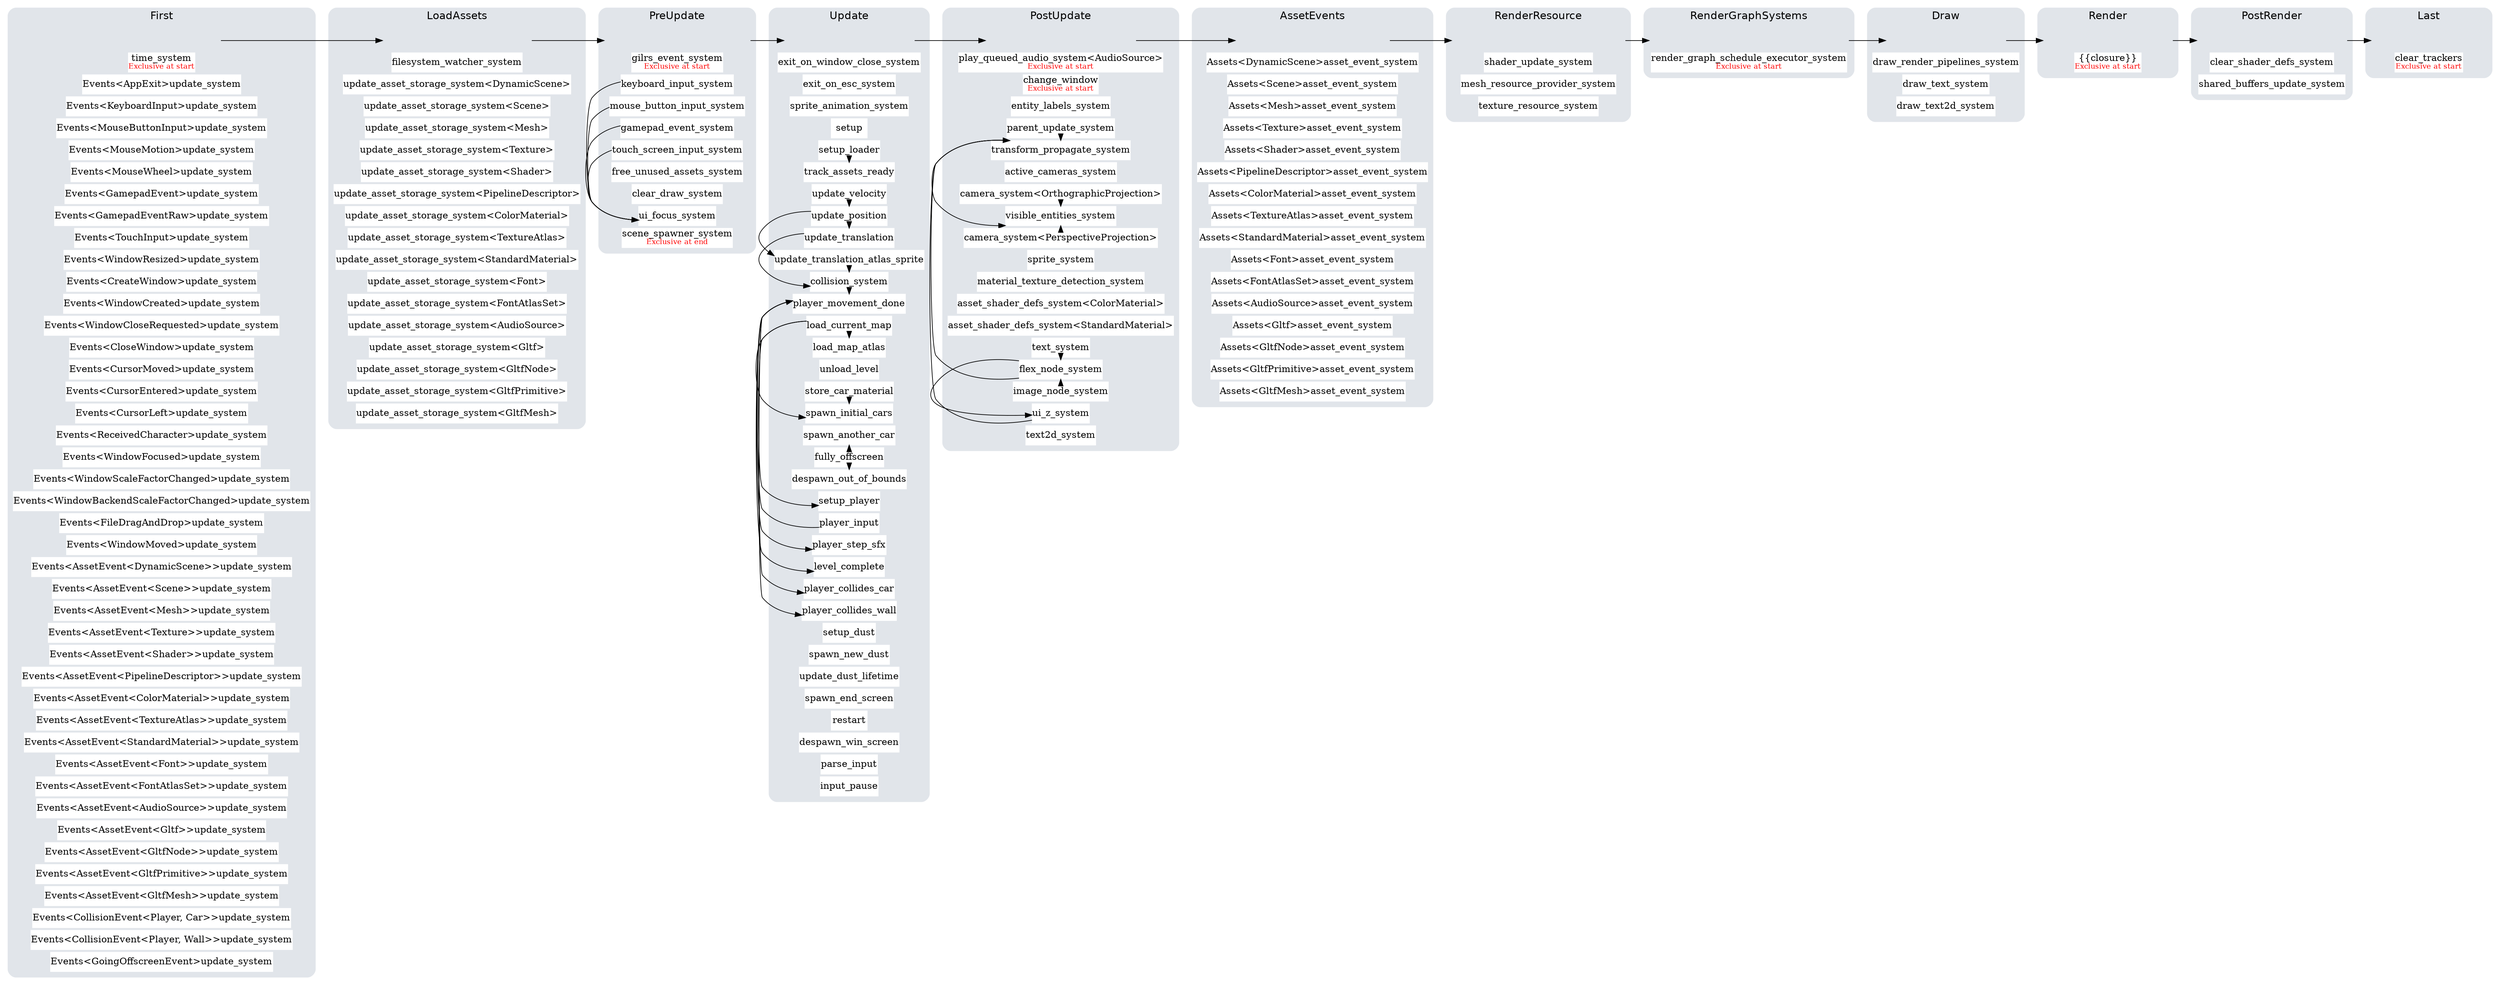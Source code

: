 digraph schedule {
        "fontsize"="16";
        "fontname"="Helvetica";
        "rankdir"="LR";
        "nodesep"="0.05";
        "bgcolor"="white";
        node ["shape"="box", "margin"="0", "height"="0.4"];
        edge ["color"="black"];
        subgraph cluster_First {
                "style"="rounded";
                "color"="#e1e5ea";
                "bgcolor"="#e1e5ea";
                "rankdir"="TD";
                "label"="First";
                node ["style"="filled", "color"="white", "bgcolor"="white"];
                MARKER_schedule_First ["style"="invis"]
                "schedule_&bevy_core::time::time::time_system_0" ["label"=<time_system<BR /><FONT COLOR="red" POINT-SIZE="11">Exclusive at start</FONT>>]
                "schedule_&bevy_app::event::Events<bevy_app::app::AppExit>::update_system_0" ["label"="Events<AppExit>update_system"]
                "schedule_&bevy_app::event::Events<bevy_input::keyboard::KeyboardInput>::update_system_1" ["label"="Events<KeyboardInput>update_system"]
                "schedule_&bevy_app::event::Events<bevy_input::mouse::MouseButtonInput>::update_system_2" ["label"="Events<MouseButtonInput>update_system"]
                "schedule_&bevy_app::event::Events<bevy_input::mouse::MouseMotion>::update_system_3" ["label"="Events<MouseMotion>update_system"]
                "schedule_&bevy_app::event::Events<bevy_input::mouse::MouseWheel>::update_system_4" ["label"="Events<MouseWheel>update_system"]
                "schedule_&bevy_app::event::Events<bevy_input::gamepad::GamepadEvent>::update_system_5" ["label"="Events<GamepadEvent>update_system"]
                "schedule_&bevy_app::event::Events<bevy_input::gamepad::GamepadEventRaw>::update_system_6" ["label"="Events<GamepadEventRaw>update_system"]
                "schedule_&bevy_app::event::Events<bevy_input::touch::TouchInput>::update_system_7" ["label"="Events<TouchInput>update_system"]
                "schedule_&bevy_app::event::Events<bevy_window::event::WindowResized>::update_system_8" ["label"="Events<WindowResized>update_system"]
                "schedule_&bevy_app::event::Events<bevy_window::event::CreateWindow>::update_system_9" ["label"="Events<CreateWindow>update_system"]
                "schedule_&bevy_app::event::Events<bevy_window::event::WindowCreated>::update_system_10" ["label"="Events<WindowCreated>update_system"]
                "schedule_&bevy_app::event::Events<bevy_window::event::WindowCloseRequested>::update_system_11" ["label"="Events<WindowCloseRequested>update_system"]
                "schedule_&bevy_app::event::Events<bevy_window::event::CloseWindow>::update_system_12" ["label"="Events<CloseWindow>update_system"]
                "schedule_&bevy_app::event::Events<bevy_window::event::CursorMoved>::update_system_13" ["label"="Events<CursorMoved>update_system"]
                "schedule_&bevy_app::event::Events<bevy_window::event::CursorEntered>::update_system_14" ["label"="Events<CursorEntered>update_system"]
                "schedule_&bevy_app::event::Events<bevy_window::event::CursorLeft>::update_system_15" ["label"="Events<CursorLeft>update_system"]
                "schedule_&bevy_app::event::Events<bevy_window::event::ReceivedCharacter>::update_system_16" ["label"="Events<ReceivedCharacter>update_system"]
                "schedule_&bevy_app::event::Events<bevy_window::event::WindowFocused>::update_system_17" ["label"="Events<WindowFocused>update_system"]
                "schedule_&bevy_app::event::Events<bevy_window::event::WindowScaleFactorChanged>::update_system_18" ["label"="Events<WindowScaleFactorChanged>update_system"]
                "schedule_&bevy_app::event::Events<bevy_window::event::WindowBackendScaleFactorChanged>::update_system_19" ["label"="Events<WindowBackendScaleFactorChanged>update_system"]
                "schedule_&bevy_app::event::Events<bevy_window::event::FileDragAndDrop>::update_system_20" ["label"="Events<FileDragAndDrop>update_system"]
                "schedule_&bevy_app::event::Events<bevy_window::event::WindowMoved>::update_system_21" ["label"="Events<WindowMoved>update_system"]
                "schedule_&bevy_app::event::Events<bevy_asset::assets::AssetEvent<bevy_scene::dynamic_scene::DynamicScene>>::update_system_22" ["label"="Events<AssetEvent<DynamicScene>>update_system"]
                "schedule_&bevy_app::event::Events<bevy_asset::assets::AssetEvent<bevy_scene::scene::Scene>>::update_system_23" ["label"="Events<AssetEvent<Scene>>update_system"]
                "schedule_&bevy_app::event::Events<bevy_asset::assets::AssetEvent<bevy_render::mesh::mesh::Mesh>>::update_system_24" ["label"="Events<AssetEvent<Mesh>>update_system"]
                "schedule_&bevy_app::event::Events<bevy_asset::assets::AssetEvent<bevy_render::texture::texture::Texture>>::update_system_25" ["label"="Events<AssetEvent<Texture>>update_system"]
                "schedule_&bevy_app::event::Events<bevy_asset::assets::AssetEvent<bevy_render::shader::shader::Shader>>::update_system_26" ["label"="Events<AssetEvent<Shader>>update_system"]
                "schedule_&bevy_app::event::Events<bevy_asset::assets::AssetEvent<bevy_render::pipeline::pipeline::PipelineDescriptor>>::update_system_27" ["label"="Events<AssetEvent<PipelineDescriptor>>update_system"]
                "schedule_&bevy_app::event::Events<bevy_asset::assets::AssetEvent<bevy_sprite::color_material::ColorMaterial>>::update_system_28" ["label"="Events<AssetEvent<ColorMaterial>>update_system"]
                "schedule_&bevy_app::event::Events<bevy_asset::assets::AssetEvent<bevy_sprite::texture_atlas::TextureAtlas>>::update_system_29" ["label"="Events<AssetEvent<TextureAtlas>>update_system"]
                "schedule_&bevy_app::event::Events<bevy_asset::assets::AssetEvent<bevy_pbr::material::StandardMaterial>>::update_system_30" ["label"="Events<AssetEvent<StandardMaterial>>update_system"]
                "schedule_&bevy_app::event::Events<bevy_asset::assets::AssetEvent<bevy_text::font::Font>>::update_system_31" ["label"="Events<AssetEvent<Font>>update_system"]
                "schedule_&bevy_app::event::Events<bevy_asset::assets::AssetEvent<bevy_text::font_atlas_set::FontAtlasSet>>::update_system_32" ["label"="Events<AssetEvent<FontAtlasSet>>update_system"]
                "schedule_&bevy_app::event::Events<bevy_asset::assets::AssetEvent<bevy_audio::audio_source::AudioSource>>::update_system_33" ["label"="Events<AssetEvent<AudioSource>>update_system"]
                "schedule_&bevy_app::event::Events<bevy_asset::assets::AssetEvent<bevy_gltf::Gltf>>::update_system_34" ["label"="Events<AssetEvent<Gltf>>update_system"]
                "schedule_&bevy_app::event::Events<bevy_asset::assets::AssetEvent<bevy_gltf::GltfNode>>::update_system_35" ["label"="Events<AssetEvent<GltfNode>>update_system"]
                "schedule_&bevy_app::event::Events<bevy_asset::assets::AssetEvent<bevy_gltf::GltfPrimitive>>::update_system_36" ["label"="Events<AssetEvent<GltfPrimitive>>update_system"]
                "schedule_&bevy_app::event::Events<bevy_asset::assets::AssetEvent<bevy_gltf::GltfMesh>>::update_system_37" ["label"="Events<AssetEvent<GltfMesh>>update_system"]
                "schedule_&bevy_app::event::Events<bevy_test_game::collisions::CollisionEvent<bevy_test_game::player::Player, bevy_test_game::car::Car>>::update_system_38" ["label"="Events<CollisionEvent<Player, Car>>update_system"]
                "schedule_&bevy_app::event::Events<bevy_test_game::collisions::CollisionEvent<bevy_test_game::player::Player, bevy_test_game::map::Wall>>::update_system_39" ["label"="Events<CollisionEvent<Player, Wall>>update_system"]
                "schedule_&bevy_app::event::Events<bevy_test_game::car::GoingOffscreenEvent>::update_system_40" ["label"="Events<GoingOffscreenEvent>update_system"]
        }

        subgraph cluster_LoadAssets {
                "style"="rounded";
                "color"="#e1e5ea";
                "bgcolor"="#e1e5ea";
                "rankdir"="TD";
                "label"="LoadAssets";
                node ["style"="filled", "color"="white", "bgcolor"="white"];
                MARKER_schedule_LoadAssets ["style"="invis"]
                "schedule_&bevy_asset::io::file_asset_io::filesystem_watcher_system_0" ["label"="filesystem_watcher_system"]
                "schedule_&bevy_asset::loader::update_asset_storage_system<bevy_scene::dynamic_scene::DynamicScene>_1" ["label"="update_asset_storage_system<DynamicScene>"]
                "schedule_&bevy_asset::loader::update_asset_storage_system<bevy_scene::scene::Scene>_2" ["label"="update_asset_storage_system<Scene>"]
                "schedule_&bevy_asset::loader::update_asset_storage_system<bevy_render::mesh::mesh::Mesh>_3" ["label"="update_asset_storage_system<Mesh>"]
                "schedule_&bevy_asset::loader::update_asset_storage_system<bevy_render::texture::texture::Texture>_4" ["label"="update_asset_storage_system<Texture>"]
                "schedule_&bevy_asset::loader::update_asset_storage_system<bevy_render::shader::shader::Shader>_5" ["label"="update_asset_storage_system<Shader>"]
                "schedule_&bevy_asset::loader::update_asset_storage_system<bevy_render::pipeline::pipeline::PipelineDescriptor>_6" ["label"="update_asset_storage_system<PipelineDescriptor>"]
                "schedule_&bevy_asset::loader::update_asset_storage_system<bevy_sprite::color_material::ColorMaterial>_7" ["label"="update_asset_storage_system<ColorMaterial>"]
                "schedule_&bevy_asset::loader::update_asset_storage_system<bevy_sprite::texture_atlas::TextureAtlas>_8" ["label"="update_asset_storage_system<TextureAtlas>"]
                "schedule_&bevy_asset::loader::update_asset_storage_system<bevy_pbr::material::StandardMaterial>_9" ["label"="update_asset_storage_system<StandardMaterial>"]
                "schedule_&bevy_asset::loader::update_asset_storage_system<bevy_text::font::Font>_10" ["label"="update_asset_storage_system<Font>"]
                "schedule_&bevy_asset::loader::update_asset_storage_system<bevy_text::font_atlas_set::FontAtlasSet>_11" ["label"="update_asset_storage_system<FontAtlasSet>"]
                "schedule_&bevy_asset::loader::update_asset_storage_system<bevy_audio::audio_source::AudioSource>_12" ["label"="update_asset_storage_system<AudioSource>"]
                "schedule_&bevy_asset::loader::update_asset_storage_system<bevy_gltf::Gltf>_13" ["label"="update_asset_storage_system<Gltf>"]
                "schedule_&bevy_asset::loader::update_asset_storage_system<bevy_gltf::GltfNode>_14" ["label"="update_asset_storage_system<GltfNode>"]
                "schedule_&bevy_asset::loader::update_asset_storage_system<bevy_gltf::GltfPrimitive>_15" ["label"="update_asset_storage_system<GltfPrimitive>"]
                "schedule_&bevy_asset::loader::update_asset_storage_system<bevy_gltf::GltfMesh>_16" ["label"="update_asset_storage_system<GltfMesh>"]
        }

        subgraph cluster_PreUpdate {
                "style"="rounded";
                "color"="#e1e5ea";
                "bgcolor"="#e1e5ea";
                "rankdir"="TD";
                "label"="PreUpdate";
                node ["style"="filled", "color"="white", "bgcolor"="white"];
                MARKER_schedule_PreUpdate ["style"="invis"]
                "schedule_bevy_gilrs::gilrs_system::gilrs_event_system_0" ["label"=<gilrs_event_system<BR /><FONT COLOR="red" POINT-SIZE="11">Exclusive at start</FONT>>]
                "schedule_&bevy_input::keyboard::keyboard_input_system_0" ["label"="keyboard_input_system"]
                "schedule_&bevy_input::mouse::mouse_button_input_system_1" ["label"="mouse_button_input_system"]
                "schedule_&bevy_input::gamepad::gamepad_event_system_2" ["label"="gamepad_event_system"]
                "schedule_&bevy_input::touch::touch_screen_input_system_3" ["label"="touch_screen_input_system"]
                "schedule_&bevy_asset::asset_server::free_unused_assets_system_4" ["label"="free_unused_assets_system"]
                "schedule_&bevy_render::draw::clear_draw_system_5" ["label"="clear_draw_system"]
                "schedule_&bevy_ui::focus::ui_focus_system_6" ["label"="ui_focus_system"]
                "schedule_&bevy_input::keyboard::keyboard_input_system_0" -> "schedule_&bevy_ui::focus::ui_focus_system_6" ["constraint"="false"]
                "schedule_&bevy_input::mouse::mouse_button_input_system_1" -> "schedule_&bevy_ui::focus::ui_focus_system_6" ["constraint"="false"]
                "schedule_&bevy_input::gamepad::gamepad_event_system_2" -> "schedule_&bevy_ui::focus::ui_focus_system_6" ["constraint"="false"]
                "schedule_&bevy_input::touch::touch_screen_input_system_3" -> "schedule_&bevy_ui::focus::ui_focus_system_6" ["constraint"="false"]
                "schedule_bevy_scene::scene_spawner::scene_spawner_system_0" ["label"=<scene_spawner_system<BR /><FONT COLOR="red" POINT-SIZE="11">Exclusive at end</FONT>>]
        }

        subgraph cluster_Update {
                "style"="rounded";
                "color"="#e1e5ea";
                "bgcolor"="#e1e5ea";
                "rankdir"="TD";
                "label"="Update";
                node ["style"="filled", "color"="white", "bgcolor"="white"];
                MARKER_schedule_Update ["style"="invis"]
                "schedule_&bevy_window::system::exit_on_window_close_system_0" ["label"="exit_on_window_close_system"]
                "schedule_&bevy_input::system::exit_on_esc_system_1" ["label"="exit_on_esc_system"]
                "schedule_&bevy_test_game::animation::sprite_animation_system_2" ["label"="sprite_animation_system"]
                "schedule_&bevy_test_game::setup_3" ["label"="setup"]
                "schedule_&bevy_test_game::loader::setup_loader_4" ["label"="setup_loader"]
                "schedule_&bevy_test_game::loader::setup_loader_4" -> "schedule_&bevy_test_game::loader::track_assets_ready_5" ["constraint"="false"]
                "schedule_&bevy_test_game::loader::track_assets_ready_5" ["label"="track_assets_ready"]
                "schedule_&bevy_test_game::coordinates::update_velocity_6" ["label"="update_velocity"]
                "schedule_&bevy_test_game::coordinates::update_velocity_6" -> "schedule_&bevy_test_game::coordinates::update_position_7" ["constraint"="false"]
                "schedule_&bevy_test_game::coordinates::update_position_7" ["label"="update_position"]
                "schedule_&bevy_test_game::coordinates::update_translation_8" ["label"="update_translation"]
                "schedule_&bevy_test_game::coordinates::update_position_7" -> "schedule_&bevy_test_game::coordinates::update_translation_8" ["constraint"="false"]
                "schedule_&bevy_test_game::coordinates::update_translation_atlas_sprite_9" ["label"="update_translation_atlas_sprite"]
                "schedule_&bevy_test_game::coordinates::update_position_7" -> "schedule_&bevy_test_game::coordinates::update_translation_atlas_sprite_9" ["constraint"="false"]
                "schedule_&bevy_test_game::collisions::collision_system_10" ["label"="collision_system"]
                "schedule_&bevy_test_game::collisions::collision_system_10" -> "schedule_&bevy_test_game::player::player_movement_done_22" ["constraint"="false"]
                "schedule_&bevy_test_game::coordinates::update_translation_8" -> "schedule_&bevy_test_game::collisions::collision_system_10" ["constraint"="false"]
                "schedule_&bevy_test_game::coordinates::update_translation_atlas_sprite_9" -> "schedule_&bevy_test_game::collisions::collision_system_10" ["constraint"="false"]
                "schedule_&bevy_test_game::map::load_current_map_11" ["label"="load_current_map"]
                "schedule_&bevy_test_game::map::load_map_atlas_12" ["label"="load_map_atlas"]
                "schedule_&bevy_test_game::map::load_current_map_11" -> "schedule_&bevy_test_game::map::load_map_atlas_12" ["constraint"="false"]
                "schedule_&bevy_test_game::map::unload_level_13" ["label"="unload_level"]
                "schedule_&bevy_test_game::car::store_car_material_14" ["label"="store_car_material"]
                "schedule_&bevy_test_game::car::store_car_material_14" -> "schedule_&bevy_test_game::car::spawn_initial_cars_15" ["constraint"="false"]
                "schedule_&bevy_test_game::car::spawn_initial_cars_15" ["label"="spawn_initial_cars"]
                "schedule_&bevy_test_game::map::load_current_map_11" -> "schedule_&bevy_test_game::car::spawn_initial_cars_15" ["constraint"="false"]
                "schedule_&bevy_test_game::car::spawn_another_car_16" ["label"="spawn_another_car"]
                "schedule_&bevy_test_game::car::fully_offscreen_17" ["label"="fully_offscreen"]
                "schedule_&bevy_test_game::car::fully_offscreen_17" -> "schedule_&bevy_test_game::car::spawn_another_car_16" ["constraint"="false"]
                "schedule_&bevy_test_game::car::despawn_out_of_bounds_18" ["label"="despawn_out_of_bounds"]
                "schedule_&bevy_test_game::car::fully_offscreen_17" -> "schedule_&bevy_test_game::car::despawn_out_of_bounds_18" ["constraint"="false"]
                "schedule_&bevy_test_game::player::setup_player_19" ["label"="setup_player"]
                "schedule_&bevy_test_game::map::load_current_map_11" -> "schedule_&bevy_test_game::player::setup_player_19" ["constraint"="false"]
                "schedule_&bevy_test_game::player::player_input_20" ["label"="player_input"]
                "schedule_&bevy_test_game::player::player_input_20" -> "schedule_&bevy_test_game::player::player_movement_done_22" ["constraint"="false"]
                "schedule_&bevy_test_game::player::player_step_sfx_21" ["label"="player_step_sfx"]
                "schedule_&bevy_test_game::player::player_movement_done_22" -> "schedule_&bevy_test_game::player::player_step_sfx_21" ["constraint"="false"]
                "schedule_&bevy_test_game::player::player_movement_done_22" ["label"="player_movement_done"]
                "schedule_&bevy_test_game::player::level_complete_23" ["label"="level_complete"]
                "schedule_&bevy_test_game::player::player_movement_done_22" -> "schedule_&bevy_test_game::player::level_complete_23" ["constraint"="false"]
                "schedule_&bevy_test_game::player::player_collides_car_24" ["label"="player_collides_car"]
                "schedule_&bevy_test_game::player::player_movement_done_22" -> "schedule_&bevy_test_game::player::player_collides_car_24" ["constraint"="false"]
                "schedule_&bevy_test_game::player::player_collides_wall_25" ["label"="player_collides_wall"]
                "schedule_&bevy_test_game::player::player_movement_done_22" -> "schedule_&bevy_test_game::player::player_collides_wall_25" ["constraint"="false"]
                "schedule_&bevy_test_game::particles::setup_dust_26" ["label"="setup_dust"]
                "schedule_&bevy_test_game::particles::spawn_new_dust_27" ["label"="spawn_new_dust"]
                "schedule_&bevy_test_game::particles::update_dust_lifetime_28" ["label"="update_dust_lifetime"]
                "schedule_&bevy_test_game::win_screen::spawn_end_screen_29" ["label"="spawn_end_screen"]
                "schedule_&bevy_test_game::win_screen::restart_30" ["label"="restart"]
                "schedule_&bevy_test_game::win_screen::despawn_win_screen_31" ["label"="despawn_win_screen"]
                "schedule_&bevy_mod_debug_console::std_io_plugin::parse_input_32" ["label"="parse_input"]
                "schedule_&bevy_mod_debug_console::app::input_pause_33" ["label"="input_pause"]
        }

        subgraph cluster_PostUpdate {
                "style"="rounded";
                "color"="#e1e5ea";
                "bgcolor"="#e1e5ea";
                "rankdir"="TD";
                "label"="PostUpdate";
                node ["style"="filled", "color"="white", "bgcolor"="white"];
                MARKER_schedule_PostUpdate ["style"="invis"]
                "schedule_bevy_audio::audio_output::play_queued_audio_system<bevy_audio::audio_source::AudioSource>_0" ["label"=<play_queued_audio_system&lt;AudioSource&gt;<BR /><FONT COLOR="red" POINT-SIZE="11">Exclusive at start</FONT>>]
                "schedule_bevy_winit::change_window_1" ["label"=<change_window<BR /><FONT COLOR="red" POINT-SIZE="11">Exclusive at start</FONT>>]
                "schedule_&bevy_core::label::entity_labels_system_0" ["label"="entity_labels_system"]
                "schedule_&bevy_transform::hierarchy::hierarchy_maintenance_system::parent_update_system_1" ["label"="parent_update_system"]
                "schedule_&bevy_transform::transform_propagate_system::transform_propagate_system_2" ["label"="transform_propagate_system"]
                "schedule_&bevy_transform::hierarchy::hierarchy_maintenance_system::parent_update_system_1" -> "schedule_&bevy_transform::transform_propagate_system::transform_propagate_system_2" ["constraint"="false"]
                "schedule_&bevy_render::camera::active_cameras::active_cameras_system_3" ["label"="active_cameras_system"]
                "schedule_&bevy_render::camera::camera::camera_system<bevy_render::camera::projection::OrthographicProjection>_4" ["label"="camera_system<OrthographicProjection>"]
                "schedule_&bevy_render::camera::camera::camera_system<bevy_render::camera::projection::OrthographicProjection>_4" -> "schedule_&bevy_render::camera::visible_entities::visible_entities_system_6" ["constraint"="false"]
                "schedule_&bevy_render::camera::camera::camera_system<bevy_render::camera::projection::PerspectiveProjection>_5" ["label"="camera_system<PerspectiveProjection>"]
                "schedule_&bevy_render::camera::camera::camera_system<bevy_render::camera::projection::PerspectiveProjection>_5" -> "schedule_&bevy_render::camera::visible_entities::visible_entities_system_6" ["constraint"="false"]
                "schedule_&bevy_render::camera::visible_entities::visible_entities_system_6" ["label"="visible_entities_system"]
                "schedule_&bevy_transform::transform_propagate_system::transform_propagate_system_2" -> "schedule_&bevy_render::camera::visible_entities::visible_entities_system_6" ["constraint"="false"]
                "schedule_&bevy_sprite::sprite::sprite_system_7" ["label"="sprite_system"]
                "schedule_&bevy_sprite::color_material::material_texture_detection_system_8" ["label"="material_texture_detection_system"]                "schedule_&bevy_render::shader::shader_defs::asset_shader_defs_system<bevy_sprite::color_material::ColorMaterial>_9" ["label"="asset_shader_defs_system<ColorMaterial>"]
                "schedule_&bevy_render::shader::shader_defs::asset_shader_defs_system<bevy_pbr::material::StandardMaterial>_10" ["label"="asset_shader_defs_system<StandardMaterial>"]
                "schedule_&bevy_ui::widget::text::text_system_11" ["label"="text_system"]
                "schedule_&bevy_ui::widget::text::text_system_11" -> "schedule_&bevy_ui::flex::flex_node_system_13" ["constraint"="false"]                "schedule_&bevy_ui::widget::image::image_node_system_12" ["label"="image_node_system"]
                "schedule_&bevy_ui::widget::image::image_node_system_12" -> "schedule_&bevy_ui::flex::flex_node_system_13" ["constraint"="false"]
                "schedule_&bevy_ui::flex::flex_node_system_13" ["label"="flex_node_system"]
                "schedule_&bevy_ui::flex::flex_node_system_13" -> "schedule_&bevy_transform::transform_propagate_system::transform_propagate_system_2" ["constraint"="false"]
                "schedule_&bevy_ui::update::ui_z_system_14" ["label"="ui_z_system"]
                "schedule_&bevy_ui::update::ui_z_system_14" -> "schedule_&bevy_transform::transform_propagate_system::transform_propagate_system_2" ["constraint"="false"]
                "schedule_&bevy_ui::flex::flex_node_system_13" -> "schedule_&bevy_ui::update::ui_z_system_14" ["constraint"="false"]
                "schedule_&bevy_text::text2d::text2d_system_15" ["label"="text2d_system"]
        }

        subgraph cluster_AssetEvents {
                "style"="rounded";
                "color"="#e1e5ea";
                "bgcolor"="#e1e5ea";
                "rankdir"="TD";
                "label"="AssetEvents";
                node ["style"="filled", "color"="white", "bgcolor"="white"];
                MARKER_schedule_AssetEvents ["style"="invis"]
                "schedule_&bevy_asset::assets::Assets<bevy_scene::dynamic_scene::DynamicScene>::asset_event_system_0" ["label"="Assets<DynamicScene>asset_event_system"]
                "schedule_&bevy_asset::assets::Assets<bevy_scene::scene::Scene>::asset_event_system_1" ["label"="Assets<Scene>asset_event_system"]
                "schedule_&bevy_asset::assets::Assets<bevy_render::mesh::mesh::Mesh>::asset_event_system_2" ["label"="Assets<Mesh>asset_event_system"]
                "schedule_&bevy_asset::assets::Assets<bevy_render::texture::texture::Texture>::asset_event_system_3" ["label"="Assets<Texture>asset_event_system"]
                "schedule_&bevy_asset::assets::Assets<bevy_render::shader::shader::Shader>::asset_event_system_4" ["label"="Assets<Shader>asset_event_system"]
                "schedule_&bevy_asset::assets::Assets<bevy_render::pipeline::pipeline::PipelineDescriptor>::asset_event_system_5" ["label"="Assets<PipelineDescriptor>asset_event_system"]
                "schedule_&bevy_asset::assets::Assets<bevy_sprite::color_material::ColorMaterial>::asset_event_system_6" ["label"="Assets<ColorMaterial>asset_event_system"]
                "schedule_&bevy_asset::assets::Assets<bevy_sprite::texture_atlas::TextureAtlas>::asset_event_system_7" ["label"="Assets<TextureAtlas>asset_event_system"]
                "schedule_&bevy_asset::assets::Assets<bevy_pbr::material::StandardMaterial>::asset_event_system_8" ["label"="Assets<StandardMaterial>asset_event_system"]
                "schedule_&bevy_asset::assets::Assets<bevy_text::font::Font>::asset_event_system_9" ["label"="Assets<Font>asset_event_system"]
                "schedule_&bevy_asset::assets::Assets<bevy_text::font_atlas_set::FontAtlasSet>::asset_event_system_10" ["label"="Assets<FontAtlasSet>asset_event_system"]
                "schedule_&bevy_asset::assets::Assets<bevy_audio::audio_source::AudioSource>::asset_event_system_11" ["label"="Assets<AudioSource>asset_event_system"]
                "schedule_&bevy_asset::assets::Assets<bevy_gltf::Gltf>::asset_event_system_12" ["label"="Assets<Gltf>asset_event_system"]
                "schedule_&bevy_asset::assets::Assets<bevy_gltf::GltfNode>::asset_event_system_13" ["label"="Assets<GltfNode>asset_event_system"]
                "schedule_&bevy_asset::assets::Assets<bevy_gltf::GltfPrimitive>::asset_event_system_14" ["label"="Assets<GltfPrimitive>asset_event_system"]
                "schedule_&bevy_asset::assets::Assets<bevy_gltf::GltfMesh>::asset_event_system_15" ["label"="Assets<GltfMesh>asset_event_system"]
        }

        subgraph cluster_RenderResource {
                "style"="rounded";
                "color"="#e1e5ea";
                "bgcolor"="#e1e5ea";
                "rankdir"="TD";
                "label"="RenderResource";
                node ["style"="filled", "color"="white", "bgcolor"="white"];
                MARKER_schedule_RenderResource ["style"="invis"]
                "schedule_&bevy_render::shader::shader::shader_update_system_0" ["label"="shader_update_system"]
                "schedule_&bevy_render::mesh::mesh::mesh_resource_provider_system_1" ["label"="mesh_resource_provider_system"]
                "schedule_&bevy_render::texture::texture::Texture::texture_resource_system_2" ["label"="texture_resource_system"]
        }

        subgraph cluster_RenderGraphSystems {
                "style"="rounded";
                "color"="#e1e5ea";
                "bgcolor"="#e1e5ea";
                "rankdir"="TD";
                "label"="RenderGraphSystems";
                node ["style"="filled", "color"="white", "bgcolor"="white"];
                MARKER_schedule_RenderGraphSystems ["style"="invis"]
                "schedule_bevy_render::render_graph::system::render_graph_schedule_executor_system_0" ["label"=<render_graph_schedule_executor_system<BR /><FONT COLOR="red" POINT-SIZE="11">Exclusive at start</FONT>>]
        }

        subgraph cluster_Draw {
                "style"="rounded";
                "color"="#e1e5ea";
                "bgcolor"="#e1e5ea";
                "rankdir"="TD";
                "label"="Draw";
                node ["style"="filled", "color"="white", "bgcolor"="white"];
                MARKER_schedule_Draw ["style"="invis"]
                "schedule_&bevy_render::pipeline::render_pipelines::draw_render_pipelines_system_0" ["label"="draw_render_pipelines_system"]
                "schedule_&bevy_ui::widget::text::draw_text_system_1" ["label"="draw_text_system"]
                "schedule_&bevy_text::text2d::draw_text2d_system_2" ["label"="draw_text2d_system"]
        }

        subgraph cluster_Render {
                "style"="rounded";
                "color"="#e1e5ea";
                "bgcolor"="#e1e5ea";
                "rankdir"="TD";
                "label"="Render";
                node ["style"="filled", "color"="white", "bgcolor"="white"];
                MARKER_schedule_Render ["style"="invis"]
                "schedule_bevy_wgpu::get_wgpu_render_system::{{closure}}_0" ["label"=<{{closure}}<BR /><FONT COLOR="red" POINT-SIZE="11">Exclusive at start</FONT>>]
        }

        subgraph cluster_PostRender {
                "style"="rounded";
                "color"="#e1e5ea";
                "bgcolor"="#e1e5ea";
                "rankdir"="TD";
                "label"="PostRender";
                node ["style"="filled", "color"="white", "bgcolor"="white"];
                MARKER_schedule_PostRender ["style"="invis"]
                "schedule_&bevy_render::shader::shader_defs::clear_shader_defs_system_0" ["label"="clear_shader_defs_system"]
                "schedule_&bevy_render::renderer::render_resource::shared_buffers::shared_buffers_update_system_1" ["label"="shared_buffers_update_system"]
        }

        subgraph cluster_Last {
                "style"="rounded";
                "color"="#e1e5ea";
                "bgcolor"="#e1e5ea";
                "rankdir"="TD";
                "label"="Last";
                node ["style"="filled", "color"="white", "bgcolor"="white"];
                MARKER_schedule_Last ["style"="invis"]
                "schedule_bevy_ecs::world::World::clear_trackers_0" ["label"=<clear_trackers<BR /><FONT COLOR="red" POINT-SIZE="11">Exclusive at start</FONT>>]
        }

        MARKER_schedule_First -> MARKER_schedule_LoadAssets []
        MARKER_schedule_LoadAssets -> MARKER_schedule_PreUpdate []
        MARKER_schedule_PreUpdate -> MARKER_schedule_Update []
        MARKER_schedule_Update -> MARKER_schedule_PostUpdate []
        MARKER_schedule_PostUpdate -> MARKER_schedule_AssetEvents []
        MARKER_schedule_AssetEvents -> MARKER_schedule_RenderResource []
        MARKER_schedule_RenderResource -> MARKER_schedule_RenderGraphSystems []
        MARKER_schedule_RenderGraphSystems -> MARKER_schedule_Draw []
        MARKER_schedule_Draw -> MARKER_schedule_Render []
        MARKER_schedule_Render -> MARKER_schedule_PostRender []
        MARKER_schedule_PostRender -> MARKER_schedule_Last []
}